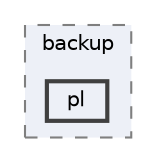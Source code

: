 digraph "resources/lang/vendor/backup/pl"
{
 // LATEX_PDF_SIZE
  bgcolor="transparent";
  edge [fontname=Helvetica,fontsize=10,labelfontname=Helvetica,labelfontsize=10];
  node [fontname=Helvetica,fontsize=10,shape=box,height=0.2,width=0.4];
  compound=true
  subgraph clusterdir_57578f4ecb69cb9972077bef8fcc0dec {
    graph [ bgcolor="#edf0f7", pencolor="grey50", label="backup", fontname=Helvetica,fontsize=10 style="filled,dashed", URL="dir_57578f4ecb69cb9972077bef8fcc0dec.html",tooltip=""]
  dir_92f1046f3f271e96fa488e24cd282718 [label="pl", fillcolor="#edf0f7", color="grey25", style="filled,bold", URL="dir_92f1046f3f271e96fa488e24cd282718.html",tooltip=""];
  }
}
